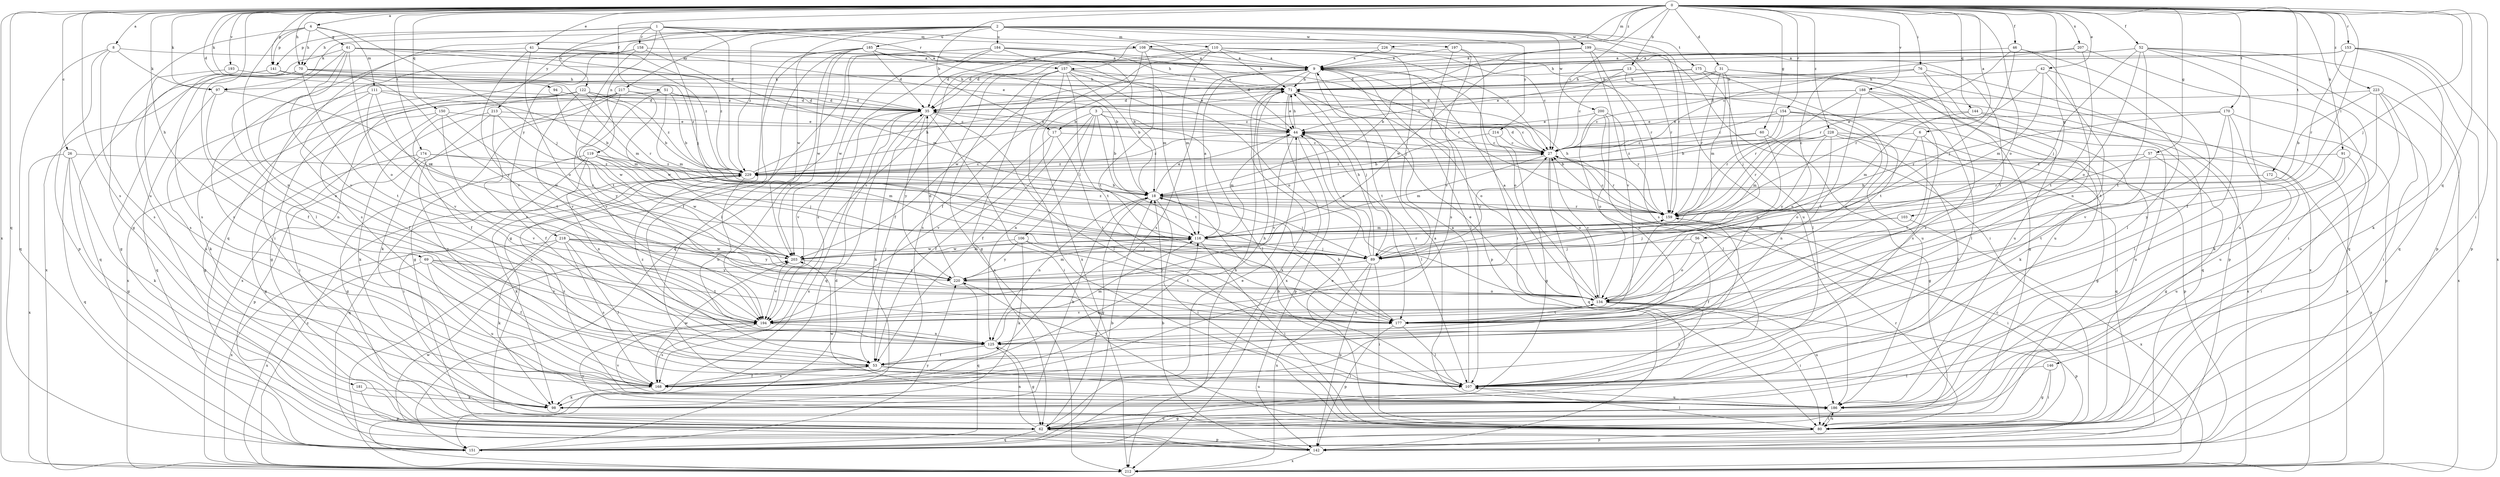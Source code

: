 strict digraph  {
0;
1;
2;
3;
4;
6;
8;
9;
13;
17;
18;
26;
27;
31;
35;
41;
42;
44;
46;
51;
52;
53;
56;
57;
60;
61;
62;
69;
70;
71;
76;
80;
89;
91;
94;
97;
98;
103;
106;
107;
108;
110;
111;
116;
119;
122;
125;
134;
141;
142;
144;
146;
150;
151;
153;
154;
157;
158;
159;
168;
170;
172;
174;
175;
177;
181;
184;
185;
186;
188;
193;
194;
197;
199;
200;
203;
207;
212;
213;
214;
217;
218;
220;
223;
226;
228;
229;
0 -> 4  [label=a];
0 -> 6  [label=a];
0 -> 8  [label=a];
0 -> 13  [label=b];
0 -> 17  [label=b];
0 -> 26  [label=c];
0 -> 27  [label=c];
0 -> 31  [label=d];
0 -> 35  [label=d];
0 -> 41  [label=e];
0 -> 42  [label=e];
0 -> 46  [label=f];
0 -> 51  [label=f];
0 -> 52  [label=f];
0 -> 56  [label=g];
0 -> 57  [label=g];
0 -> 60  [label=g];
0 -> 69  [label=h];
0 -> 70  [label=h];
0 -> 76  [label=i];
0 -> 80  [label=i];
0 -> 89  [label=j];
0 -> 91  [label=k];
0 -> 94  [label=k];
0 -> 97  [label=k];
0 -> 103  [label=l];
0 -> 108  [label=m];
0 -> 134  [label=o];
0 -> 141  [label=p];
0 -> 144  [label=q];
0 -> 146  [label=q];
0 -> 150  [label=q];
0 -> 151  [label=q];
0 -> 153  [label=r];
0 -> 154  [label=r];
0 -> 157  [label=r];
0 -> 168  [label=s];
0 -> 170  [label=t];
0 -> 172  [label=t];
0 -> 174  [label=t];
0 -> 181  [label=u];
0 -> 188  [label=v];
0 -> 193  [label=v];
0 -> 207  [label=x];
0 -> 212  [label=x];
0 -> 223  [label=z];
0 -> 226  [label=z];
0 -> 228  [label=z];
1 -> 44  [label=e];
1 -> 70  [label=h];
1 -> 89  [label=j];
1 -> 108  [label=m];
1 -> 119  [label=n];
1 -> 122  [label=n];
1 -> 141  [label=p];
1 -> 157  [label=r];
1 -> 158  [label=r];
1 -> 229  [label=z];
2 -> 97  [label=k];
2 -> 110  [label=m];
2 -> 151  [label=q];
2 -> 159  [label=r];
2 -> 175  [label=t];
2 -> 184  [label=u];
2 -> 185  [label=u];
2 -> 186  [label=u];
2 -> 197  [label=w];
2 -> 199  [label=w];
2 -> 200  [label=w];
2 -> 203  [label=w];
2 -> 213  [label=y];
2 -> 214  [label=y];
2 -> 217  [label=y];
2 -> 218  [label=y];
2 -> 229  [label=z];
3 -> 17  [label=b];
3 -> 18  [label=b];
3 -> 27  [label=c];
3 -> 53  [label=f];
3 -> 106  [label=l];
3 -> 107  [label=l];
3 -> 125  [label=n];
3 -> 177  [label=t];
4 -> 61  [label=g];
4 -> 62  [label=g];
4 -> 70  [label=h];
4 -> 89  [label=j];
4 -> 111  [label=m];
4 -> 125  [label=n];
4 -> 141  [label=p];
6 -> 27  [label=c];
6 -> 62  [label=g];
6 -> 134  [label=o];
6 -> 177  [label=t];
8 -> 9  [label=a];
8 -> 97  [label=k];
8 -> 142  [label=p];
8 -> 151  [label=q];
8 -> 168  [label=s];
9 -> 71  [label=h];
9 -> 97  [label=k];
9 -> 107  [label=l];
9 -> 134  [label=o];
9 -> 142  [label=p];
9 -> 168  [label=s];
9 -> 177  [label=t];
9 -> 203  [label=w];
9 -> 212  [label=x];
13 -> 27  [label=c];
13 -> 35  [label=d];
13 -> 71  [label=h];
13 -> 177  [label=t];
13 -> 186  [label=u];
17 -> 27  [label=c];
17 -> 53  [label=f];
17 -> 177  [label=t];
17 -> 194  [label=v];
18 -> 44  [label=e];
18 -> 62  [label=g];
18 -> 80  [label=i];
18 -> 89  [label=j];
18 -> 125  [label=n];
18 -> 159  [label=r];
26 -> 62  [label=g];
26 -> 98  [label=k];
26 -> 151  [label=q];
26 -> 212  [label=x];
26 -> 229  [label=z];
27 -> 35  [label=d];
27 -> 116  [label=m];
27 -> 134  [label=o];
27 -> 151  [label=q];
27 -> 159  [label=r];
27 -> 229  [label=z];
31 -> 62  [label=g];
31 -> 71  [label=h];
31 -> 89  [label=j];
31 -> 116  [label=m];
31 -> 159  [label=r];
31 -> 212  [label=x];
31 -> 229  [label=z];
35 -> 44  [label=e];
35 -> 80  [label=i];
35 -> 98  [label=k];
35 -> 107  [label=l];
35 -> 151  [label=q];
35 -> 194  [label=v];
35 -> 212  [label=x];
35 -> 220  [label=y];
41 -> 9  [label=a];
41 -> 134  [label=o];
41 -> 168  [label=s];
41 -> 194  [label=v];
41 -> 229  [label=z];
42 -> 71  [label=h];
42 -> 107  [label=l];
42 -> 116  [label=m];
42 -> 159  [label=r];
42 -> 177  [label=t];
44 -> 27  [label=c];
44 -> 71  [label=h];
44 -> 107  [label=l];
44 -> 116  [label=m];
44 -> 142  [label=p];
44 -> 194  [label=v];
44 -> 229  [label=z];
46 -> 9  [label=a];
46 -> 53  [label=f];
46 -> 89  [label=j];
46 -> 125  [label=n];
46 -> 159  [label=r];
51 -> 18  [label=b];
51 -> 27  [label=c];
51 -> 35  [label=d];
51 -> 116  [label=m];
51 -> 203  [label=w];
51 -> 212  [label=x];
52 -> 9  [label=a];
52 -> 35  [label=d];
52 -> 80  [label=i];
52 -> 89  [label=j];
52 -> 134  [label=o];
52 -> 142  [label=p];
52 -> 151  [label=q];
52 -> 177  [label=t];
52 -> 186  [label=u];
53 -> 107  [label=l];
53 -> 168  [label=s];
53 -> 186  [label=u];
56 -> 53  [label=f];
56 -> 89  [label=j];
56 -> 134  [label=o];
57 -> 62  [label=g];
57 -> 159  [label=r];
57 -> 177  [label=t];
57 -> 212  [label=x];
57 -> 229  [label=z];
60 -> 27  [label=c];
60 -> 62  [label=g];
60 -> 134  [label=o];
60 -> 229  [label=z];
61 -> 9  [label=a];
61 -> 35  [label=d];
61 -> 44  [label=e];
61 -> 107  [label=l];
61 -> 125  [label=n];
61 -> 134  [label=o];
61 -> 168  [label=s];
61 -> 194  [label=v];
61 -> 229  [label=z];
62 -> 44  [label=e];
62 -> 125  [label=n];
62 -> 142  [label=p];
62 -> 151  [label=q];
62 -> 186  [label=u];
69 -> 53  [label=f];
69 -> 177  [label=t];
69 -> 186  [label=u];
69 -> 194  [label=v];
69 -> 212  [label=x];
69 -> 220  [label=y];
70 -> 53  [label=f];
70 -> 71  [label=h];
70 -> 116  [label=m];
70 -> 177  [label=t];
70 -> 212  [label=x];
70 -> 229  [label=z];
71 -> 35  [label=d];
71 -> 44  [label=e];
71 -> 89  [label=j];
71 -> 134  [label=o];
71 -> 212  [label=x];
76 -> 71  [label=h];
76 -> 125  [label=n];
76 -> 142  [label=p];
76 -> 168  [label=s];
76 -> 186  [label=u];
80 -> 44  [label=e];
80 -> 107  [label=l];
80 -> 142  [label=p];
80 -> 159  [label=r];
80 -> 186  [label=u];
80 -> 194  [label=v];
89 -> 27  [label=c];
89 -> 44  [label=e];
89 -> 71  [label=h];
89 -> 80  [label=i];
89 -> 142  [label=p];
89 -> 212  [label=x];
89 -> 220  [label=y];
91 -> 80  [label=i];
91 -> 107  [label=l];
91 -> 220  [label=y];
91 -> 229  [label=z];
94 -> 35  [label=d];
94 -> 116  [label=m];
97 -> 116  [label=m];
97 -> 125  [label=n];
97 -> 151  [label=q];
98 -> 18  [label=b];
103 -> 89  [label=j];
103 -> 116  [label=m];
103 -> 212  [label=x];
106 -> 89  [label=j];
106 -> 98  [label=k];
106 -> 177  [label=t];
106 -> 203  [label=w];
106 -> 220  [label=y];
107 -> 9  [label=a];
107 -> 18  [label=b];
107 -> 186  [label=u];
107 -> 220  [label=y];
108 -> 9  [label=a];
108 -> 27  [label=c];
108 -> 35  [label=d];
108 -> 177  [label=t];
108 -> 194  [label=v];
108 -> 212  [label=x];
110 -> 9  [label=a];
110 -> 27  [label=c];
110 -> 35  [label=d];
110 -> 53  [label=f];
110 -> 71  [label=h];
110 -> 89  [label=j];
110 -> 116  [label=m];
110 -> 159  [label=r];
111 -> 18  [label=b];
111 -> 35  [label=d];
111 -> 53  [label=f];
111 -> 177  [label=t];
111 -> 186  [label=u];
111 -> 194  [label=v];
116 -> 9  [label=a];
116 -> 80  [label=i];
116 -> 89  [label=j];
116 -> 203  [label=w];
119 -> 62  [label=g];
119 -> 80  [label=i];
119 -> 89  [label=j];
119 -> 116  [label=m];
119 -> 125  [label=n];
119 -> 203  [label=w];
119 -> 229  [label=z];
122 -> 18  [label=b];
122 -> 35  [label=d];
122 -> 53  [label=f];
122 -> 62  [label=g];
122 -> 98  [label=k];
122 -> 159  [label=r];
122 -> 194  [label=v];
122 -> 229  [label=z];
125 -> 53  [label=f];
125 -> 62  [label=g];
125 -> 116  [label=m];
125 -> 229  [label=z];
134 -> 9  [label=a];
134 -> 27  [label=c];
134 -> 44  [label=e];
134 -> 80  [label=i];
134 -> 107  [label=l];
134 -> 142  [label=p];
134 -> 177  [label=t];
134 -> 186  [label=u];
134 -> 194  [label=v];
141 -> 27  [label=c];
141 -> 62  [label=g];
141 -> 71  [label=h];
141 -> 151  [label=q];
141 -> 220  [label=y];
142 -> 18  [label=b];
142 -> 203  [label=w];
142 -> 212  [label=x];
144 -> 44  [label=e];
144 -> 116  [label=m];
144 -> 186  [label=u];
144 -> 212  [label=x];
146 -> 62  [label=g];
146 -> 80  [label=i];
146 -> 107  [label=l];
150 -> 44  [label=e];
150 -> 62  [label=g];
150 -> 80  [label=i];
150 -> 194  [label=v];
150 -> 203  [label=w];
151 -> 18  [label=b];
151 -> 35  [label=d];
151 -> 71  [label=h];
151 -> 220  [label=y];
153 -> 9  [label=a];
153 -> 71  [label=h];
153 -> 98  [label=k];
153 -> 142  [label=p];
153 -> 159  [label=r];
153 -> 212  [label=x];
154 -> 18  [label=b];
154 -> 27  [label=c];
154 -> 44  [label=e];
154 -> 98  [label=k];
154 -> 134  [label=o];
154 -> 159  [label=r];
154 -> 212  [label=x];
157 -> 18  [label=b];
157 -> 44  [label=e];
157 -> 53  [label=f];
157 -> 62  [label=g];
157 -> 71  [label=h];
157 -> 80  [label=i];
157 -> 134  [label=o];
157 -> 168  [label=s];
157 -> 177  [label=t];
157 -> 212  [label=x];
158 -> 9  [label=a];
158 -> 80  [label=i];
158 -> 116  [label=m];
158 -> 168  [label=s];
158 -> 177  [label=t];
159 -> 27  [label=c];
159 -> 71  [label=h];
159 -> 80  [label=i];
159 -> 116  [label=m];
159 -> 229  [label=z];
168 -> 53  [label=f];
168 -> 71  [label=h];
168 -> 98  [label=k];
168 -> 116  [label=m];
168 -> 203  [label=w];
170 -> 44  [label=e];
170 -> 107  [label=l];
170 -> 142  [label=p];
170 -> 159  [label=r];
170 -> 186  [label=u];
170 -> 194  [label=v];
172 -> 18  [label=b];
172 -> 186  [label=u];
174 -> 62  [label=g];
174 -> 142  [label=p];
174 -> 159  [label=r];
174 -> 194  [label=v];
174 -> 229  [label=z];
175 -> 44  [label=e];
175 -> 71  [label=h];
175 -> 80  [label=i];
175 -> 107  [label=l];
175 -> 186  [label=u];
177 -> 18  [label=b];
177 -> 107  [label=l];
177 -> 142  [label=p];
181 -> 98  [label=k];
181 -> 142  [label=p];
184 -> 9  [label=a];
184 -> 18  [label=b];
184 -> 71  [label=h];
184 -> 151  [label=q];
184 -> 159  [label=r];
184 -> 168  [label=s];
184 -> 203  [label=w];
184 -> 212  [label=x];
185 -> 9  [label=a];
185 -> 18  [label=b];
185 -> 35  [label=d];
185 -> 53  [label=f];
185 -> 62  [label=g];
185 -> 107  [label=l];
185 -> 116  [label=m];
185 -> 194  [label=v];
185 -> 203  [label=w];
186 -> 9  [label=a];
186 -> 62  [label=g];
186 -> 80  [label=i];
186 -> 194  [label=v];
186 -> 203  [label=w];
186 -> 229  [label=z];
188 -> 27  [label=c];
188 -> 35  [label=d];
188 -> 107  [label=l];
188 -> 151  [label=q];
188 -> 159  [label=r];
188 -> 168  [label=s];
188 -> 177  [label=t];
193 -> 71  [label=h];
193 -> 168  [label=s];
194 -> 125  [label=n];
194 -> 134  [label=o];
194 -> 168  [label=s];
197 -> 9  [label=a];
197 -> 80  [label=i];
197 -> 168  [label=s];
197 -> 194  [label=v];
199 -> 9  [label=a];
199 -> 18  [label=b];
199 -> 80  [label=i];
199 -> 159  [label=r];
199 -> 168  [label=s];
199 -> 194  [label=v];
199 -> 203  [label=w];
200 -> 44  [label=e];
200 -> 107  [label=l];
200 -> 125  [label=n];
200 -> 134  [label=o];
200 -> 159  [label=r];
203 -> 116  [label=m];
203 -> 159  [label=r];
203 -> 194  [label=v];
203 -> 220  [label=y];
207 -> 9  [label=a];
207 -> 27  [label=c];
207 -> 151  [label=q];
207 -> 177  [label=t];
212 -> 27  [label=c];
212 -> 229  [label=z];
213 -> 44  [label=e];
213 -> 53  [label=f];
213 -> 98  [label=k];
213 -> 168  [label=s];
213 -> 220  [label=y];
214 -> 18  [label=b];
214 -> 27  [label=c];
214 -> 62  [label=g];
217 -> 35  [label=d];
217 -> 62  [label=g];
217 -> 98  [label=k];
217 -> 194  [label=v];
217 -> 203  [label=w];
217 -> 212  [label=x];
218 -> 89  [label=j];
218 -> 98  [label=k];
218 -> 107  [label=l];
218 -> 168  [label=s];
218 -> 203  [label=w];
218 -> 212  [label=x];
218 -> 220  [label=y];
220 -> 35  [label=d];
220 -> 116  [label=m];
220 -> 134  [label=o];
220 -> 151  [label=q];
223 -> 18  [label=b];
223 -> 35  [label=d];
223 -> 80  [label=i];
223 -> 98  [label=k];
223 -> 186  [label=u];
223 -> 212  [label=x];
226 -> 9  [label=a];
226 -> 35  [label=d];
226 -> 177  [label=t];
228 -> 18  [label=b];
228 -> 27  [label=c];
228 -> 107  [label=l];
228 -> 116  [label=m];
228 -> 125  [label=n];
228 -> 142  [label=p];
228 -> 151  [label=q];
228 -> 159  [label=r];
228 -> 220  [label=y];
229 -> 18  [label=b];
229 -> 27  [label=c];
229 -> 71  [label=h];
229 -> 98  [label=k];
229 -> 125  [label=n];
229 -> 151  [label=q];
}
